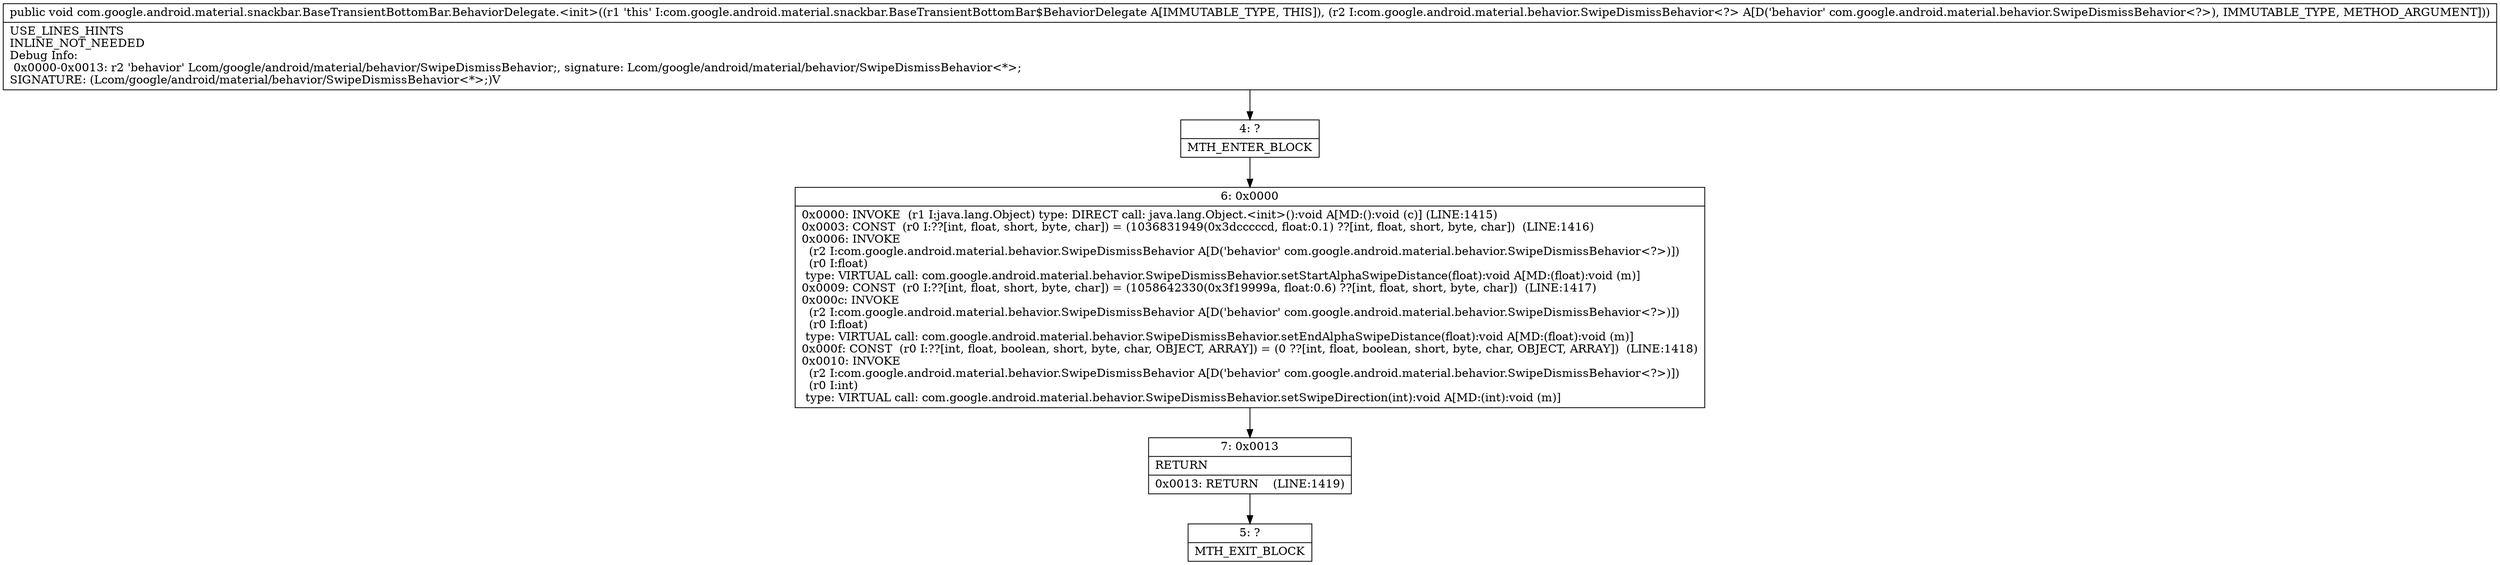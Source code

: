 digraph "CFG forcom.google.android.material.snackbar.BaseTransientBottomBar.BehaviorDelegate.\<init\>(Lcom\/google\/android\/material\/behavior\/SwipeDismissBehavior;)V" {
Node_4 [shape=record,label="{4\:\ ?|MTH_ENTER_BLOCK\l}"];
Node_6 [shape=record,label="{6\:\ 0x0000|0x0000: INVOKE  (r1 I:java.lang.Object) type: DIRECT call: java.lang.Object.\<init\>():void A[MD:():void (c)] (LINE:1415)\l0x0003: CONST  (r0 I:??[int, float, short, byte, char]) = (1036831949(0x3dcccccd, float:0.1) ??[int, float, short, byte, char])  (LINE:1416)\l0x0006: INVOKE  \l  (r2 I:com.google.android.material.behavior.SwipeDismissBehavior A[D('behavior' com.google.android.material.behavior.SwipeDismissBehavior\<?\>)])\l  (r0 I:float)\l type: VIRTUAL call: com.google.android.material.behavior.SwipeDismissBehavior.setStartAlphaSwipeDistance(float):void A[MD:(float):void (m)]\l0x0009: CONST  (r0 I:??[int, float, short, byte, char]) = (1058642330(0x3f19999a, float:0.6) ??[int, float, short, byte, char])  (LINE:1417)\l0x000c: INVOKE  \l  (r2 I:com.google.android.material.behavior.SwipeDismissBehavior A[D('behavior' com.google.android.material.behavior.SwipeDismissBehavior\<?\>)])\l  (r0 I:float)\l type: VIRTUAL call: com.google.android.material.behavior.SwipeDismissBehavior.setEndAlphaSwipeDistance(float):void A[MD:(float):void (m)]\l0x000f: CONST  (r0 I:??[int, float, boolean, short, byte, char, OBJECT, ARRAY]) = (0 ??[int, float, boolean, short, byte, char, OBJECT, ARRAY])  (LINE:1418)\l0x0010: INVOKE  \l  (r2 I:com.google.android.material.behavior.SwipeDismissBehavior A[D('behavior' com.google.android.material.behavior.SwipeDismissBehavior\<?\>)])\l  (r0 I:int)\l type: VIRTUAL call: com.google.android.material.behavior.SwipeDismissBehavior.setSwipeDirection(int):void A[MD:(int):void (m)]\l}"];
Node_7 [shape=record,label="{7\:\ 0x0013|RETURN\l|0x0013: RETURN    (LINE:1419)\l}"];
Node_5 [shape=record,label="{5\:\ ?|MTH_EXIT_BLOCK\l}"];
MethodNode[shape=record,label="{public void com.google.android.material.snackbar.BaseTransientBottomBar.BehaviorDelegate.\<init\>((r1 'this' I:com.google.android.material.snackbar.BaseTransientBottomBar$BehaviorDelegate A[IMMUTABLE_TYPE, THIS]), (r2 I:com.google.android.material.behavior.SwipeDismissBehavior\<?\> A[D('behavior' com.google.android.material.behavior.SwipeDismissBehavior\<?\>), IMMUTABLE_TYPE, METHOD_ARGUMENT]))  | USE_LINES_HINTS\lINLINE_NOT_NEEDED\lDebug Info:\l  0x0000\-0x0013: r2 'behavior' Lcom\/google\/android\/material\/behavior\/SwipeDismissBehavior;, signature: Lcom\/google\/android\/material\/behavior\/SwipeDismissBehavior\<*\>;\lSIGNATURE: (Lcom\/google\/android\/material\/behavior\/SwipeDismissBehavior\<*\>;)V\l}"];
MethodNode -> Node_4;Node_4 -> Node_6;
Node_6 -> Node_7;
Node_7 -> Node_5;
}

